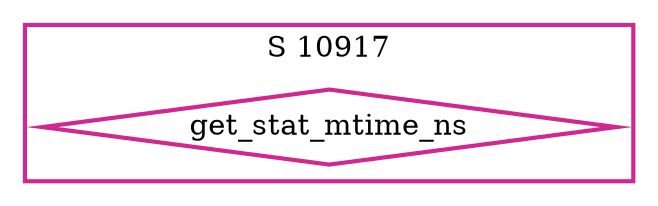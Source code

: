 digraph G {
  ratio=0.500000;
  "UV get_stat_mtime_ns (10917)" [shape=diamond, label="get_stat_mtime_ns",
                                  color="#D02890", style=bold];
  
  subgraph cluster_10917 { label="S 10917";
    color="#D02890";
    style=bold;
    "UV get_stat_mtime_ns (10917)"; };
  
  
  }